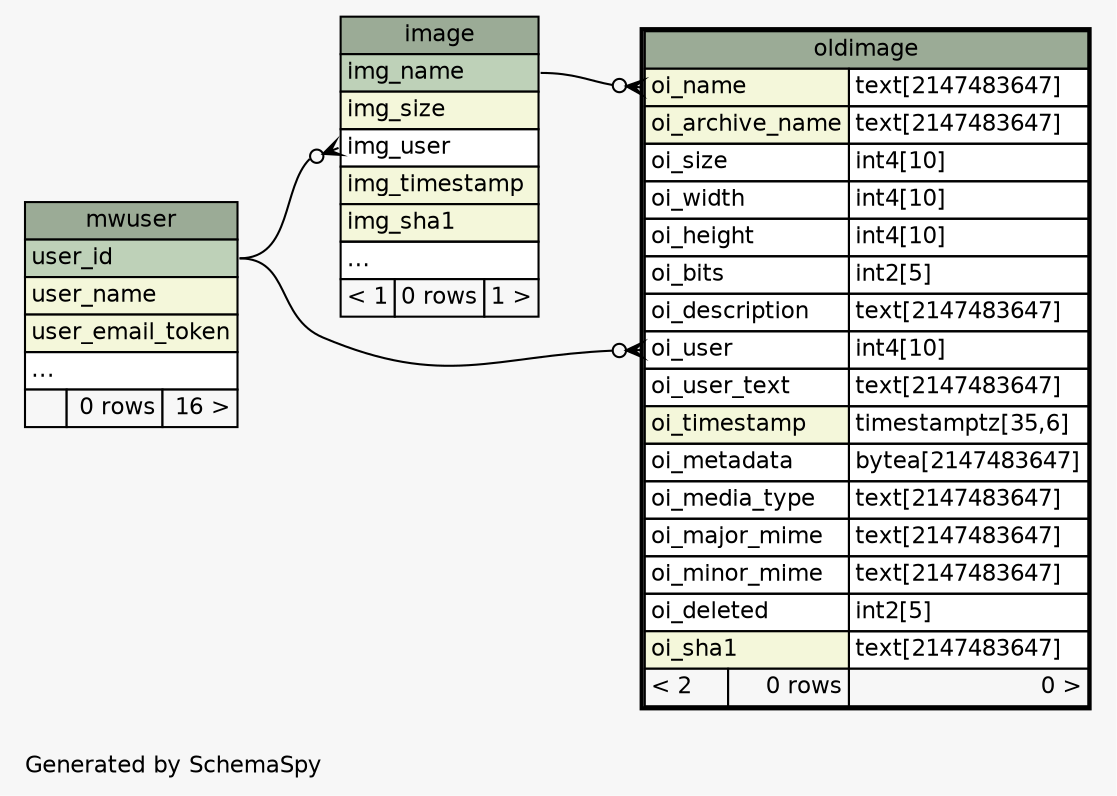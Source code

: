 // dot 2.38.0 on Linux 3.14.35-28.38.amzn1.x86_64
// SchemaSpy rev Unknown
digraph "oneDegreeRelationshipsDiagram" {
  graph [
    rankdir="RL"
    bgcolor="#f7f7f7"
    label="\nGenerated by SchemaSpy"
    labeljust="l"
    nodesep="0.18"
    ranksep="0.46"
    fontname="Helvetica"
    fontsize="11"
  ];
  node [
    fontname="Helvetica"
    fontsize="11"
    shape="plaintext"
  ];
  edge [
    arrowsize="0.8"
  ];
  "image":"img_user":w -> "mwuser":"user_id":e [arrowhead=none dir=back arrowtail=crowodot];
  "oldimage":"oi_name":w -> "image":"img_name":e [arrowhead=none dir=back arrowtail=crowodot];
  "oldimage":"oi_user":w -> "mwuser":"user_id":e [arrowhead=none dir=back arrowtail=crowodot];
  "image" [
    label=<
    <TABLE BORDER="0" CELLBORDER="1" CELLSPACING="0" BGCOLOR="#ffffff">
      <TR><TD COLSPAN="3" BGCOLOR="#9bab96" ALIGN="CENTER">image</TD></TR>
      <TR><TD PORT="img_name" COLSPAN="3" BGCOLOR="#bed1b8" ALIGN="LEFT">img_name</TD></TR>
      <TR><TD PORT="img_size" COLSPAN="3" BGCOLOR="#f4f7da" ALIGN="LEFT">img_size</TD></TR>
      <TR><TD PORT="img_user" COLSPAN="3" ALIGN="LEFT">img_user</TD></TR>
      <TR><TD PORT="img_timestamp" COLSPAN="3" BGCOLOR="#f4f7da" ALIGN="LEFT">img_timestamp</TD></TR>
      <TR><TD PORT="img_sha1" COLSPAN="3" BGCOLOR="#f4f7da" ALIGN="LEFT">img_sha1</TD></TR>
      <TR><TD PORT="elipses" COLSPAN="3" ALIGN="LEFT">...</TD></TR>
      <TR><TD ALIGN="LEFT" BGCOLOR="#f7f7f7">&lt; 1</TD><TD ALIGN="RIGHT" BGCOLOR="#f7f7f7">0 rows</TD><TD ALIGN="RIGHT" BGCOLOR="#f7f7f7">1 &gt;</TD></TR>
    </TABLE>>
    URL="image.html"
    tooltip="image"
  ];
  "mwuser" [
    label=<
    <TABLE BORDER="0" CELLBORDER="1" CELLSPACING="0" BGCOLOR="#ffffff">
      <TR><TD COLSPAN="3" BGCOLOR="#9bab96" ALIGN="CENTER">mwuser</TD></TR>
      <TR><TD PORT="user_id" COLSPAN="3" BGCOLOR="#bed1b8" ALIGN="LEFT">user_id</TD></TR>
      <TR><TD PORT="user_name" COLSPAN="3" BGCOLOR="#f4f7da" ALIGN="LEFT">user_name</TD></TR>
      <TR><TD PORT="user_email_token" COLSPAN="3" BGCOLOR="#f4f7da" ALIGN="LEFT">user_email_token</TD></TR>
      <TR><TD PORT="elipses" COLSPAN="3" ALIGN="LEFT">...</TD></TR>
      <TR><TD ALIGN="LEFT" BGCOLOR="#f7f7f7">  </TD><TD ALIGN="RIGHT" BGCOLOR="#f7f7f7">0 rows</TD><TD ALIGN="RIGHT" BGCOLOR="#f7f7f7">16 &gt;</TD></TR>
    </TABLE>>
    URL="mwuser.html"
    tooltip="mwuser"
  ];
  "oldimage" [
    label=<
    <TABLE BORDER="2" CELLBORDER="1" CELLSPACING="0" BGCOLOR="#ffffff">
      <TR><TD COLSPAN="3" BGCOLOR="#9bab96" ALIGN="CENTER">oldimage</TD></TR>
      <TR><TD PORT="oi_name" COLSPAN="2" BGCOLOR="#f4f7da" ALIGN="LEFT">oi_name</TD><TD PORT="oi_name.type" ALIGN="LEFT">text[2147483647]</TD></TR>
      <TR><TD PORT="oi_archive_name" COLSPAN="2" BGCOLOR="#f4f7da" ALIGN="LEFT">oi_archive_name</TD><TD PORT="oi_archive_name.type" ALIGN="LEFT">text[2147483647]</TD></TR>
      <TR><TD PORT="oi_size" COLSPAN="2" ALIGN="LEFT">oi_size</TD><TD PORT="oi_size.type" ALIGN="LEFT">int4[10]</TD></TR>
      <TR><TD PORT="oi_width" COLSPAN="2" ALIGN="LEFT">oi_width</TD><TD PORT="oi_width.type" ALIGN="LEFT">int4[10]</TD></TR>
      <TR><TD PORT="oi_height" COLSPAN="2" ALIGN="LEFT">oi_height</TD><TD PORT="oi_height.type" ALIGN="LEFT">int4[10]</TD></TR>
      <TR><TD PORT="oi_bits" COLSPAN="2" ALIGN="LEFT">oi_bits</TD><TD PORT="oi_bits.type" ALIGN="LEFT">int2[5]</TD></TR>
      <TR><TD PORT="oi_description" COLSPAN="2" ALIGN="LEFT">oi_description</TD><TD PORT="oi_description.type" ALIGN="LEFT">text[2147483647]</TD></TR>
      <TR><TD PORT="oi_user" COLSPAN="2" ALIGN="LEFT">oi_user</TD><TD PORT="oi_user.type" ALIGN="LEFT">int4[10]</TD></TR>
      <TR><TD PORT="oi_user_text" COLSPAN="2" ALIGN="LEFT">oi_user_text</TD><TD PORT="oi_user_text.type" ALIGN="LEFT">text[2147483647]</TD></TR>
      <TR><TD PORT="oi_timestamp" COLSPAN="2" BGCOLOR="#f4f7da" ALIGN="LEFT">oi_timestamp</TD><TD PORT="oi_timestamp.type" ALIGN="LEFT">timestamptz[35,6]</TD></TR>
      <TR><TD PORT="oi_metadata" COLSPAN="2" ALIGN="LEFT">oi_metadata</TD><TD PORT="oi_metadata.type" ALIGN="LEFT">bytea[2147483647]</TD></TR>
      <TR><TD PORT="oi_media_type" COLSPAN="2" ALIGN="LEFT">oi_media_type</TD><TD PORT="oi_media_type.type" ALIGN="LEFT">text[2147483647]</TD></TR>
      <TR><TD PORT="oi_major_mime" COLSPAN="2" ALIGN="LEFT">oi_major_mime</TD><TD PORT="oi_major_mime.type" ALIGN="LEFT">text[2147483647]</TD></TR>
      <TR><TD PORT="oi_minor_mime" COLSPAN="2" ALIGN="LEFT">oi_minor_mime</TD><TD PORT="oi_minor_mime.type" ALIGN="LEFT">text[2147483647]</TD></TR>
      <TR><TD PORT="oi_deleted" COLSPAN="2" ALIGN="LEFT">oi_deleted</TD><TD PORT="oi_deleted.type" ALIGN="LEFT">int2[5]</TD></TR>
      <TR><TD PORT="oi_sha1" COLSPAN="2" BGCOLOR="#f4f7da" ALIGN="LEFT">oi_sha1</TD><TD PORT="oi_sha1.type" ALIGN="LEFT">text[2147483647]</TD></TR>
      <TR><TD ALIGN="LEFT" BGCOLOR="#f7f7f7">&lt; 2</TD><TD ALIGN="RIGHT" BGCOLOR="#f7f7f7">0 rows</TD><TD ALIGN="RIGHT" BGCOLOR="#f7f7f7">0 &gt;</TD></TR>
    </TABLE>>
    URL="oldimage.html"
    tooltip="oldimage"
  ];
}
